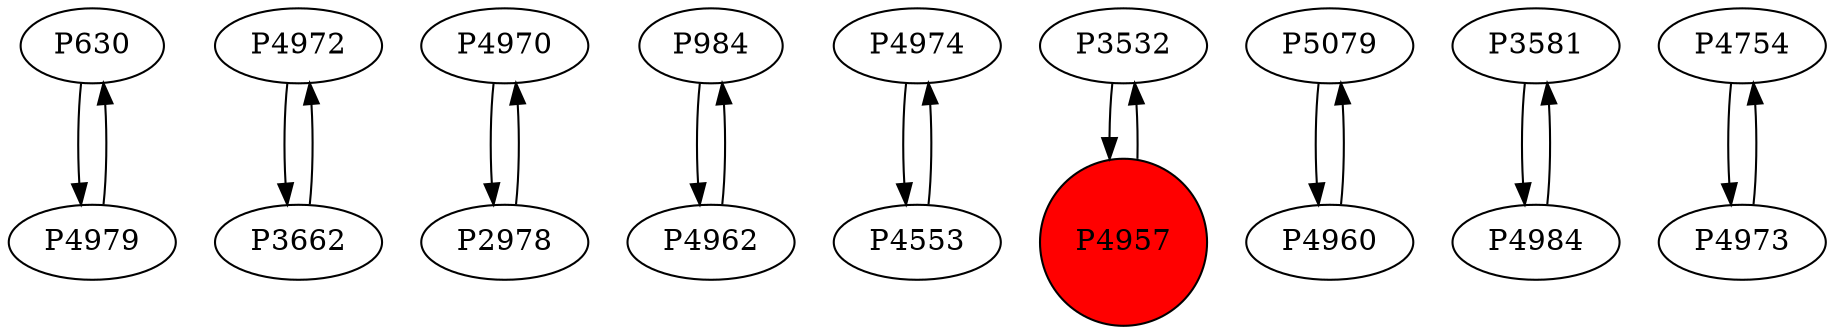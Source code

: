 digraph {
	P630 -> P4979
	P4972 -> P3662
	P4970 -> P2978
	P3662 -> P4972
	P984 -> P4962
	P4974 -> P4553
	P2978 -> P4970
	P4979 -> P630
	P3532 -> P4957
	P5079 -> P4960
	P4553 -> P4974
	P4957 -> P3532
	P3581 -> P4984
	P4962 -> P984
	P4984 -> P3581
	P4754 -> P4973
	P4960 -> P5079
	P4973 -> P4754
	P4957 [shape=circle]
	P4957 [style=filled]
	P4957 [fillcolor=red]
}